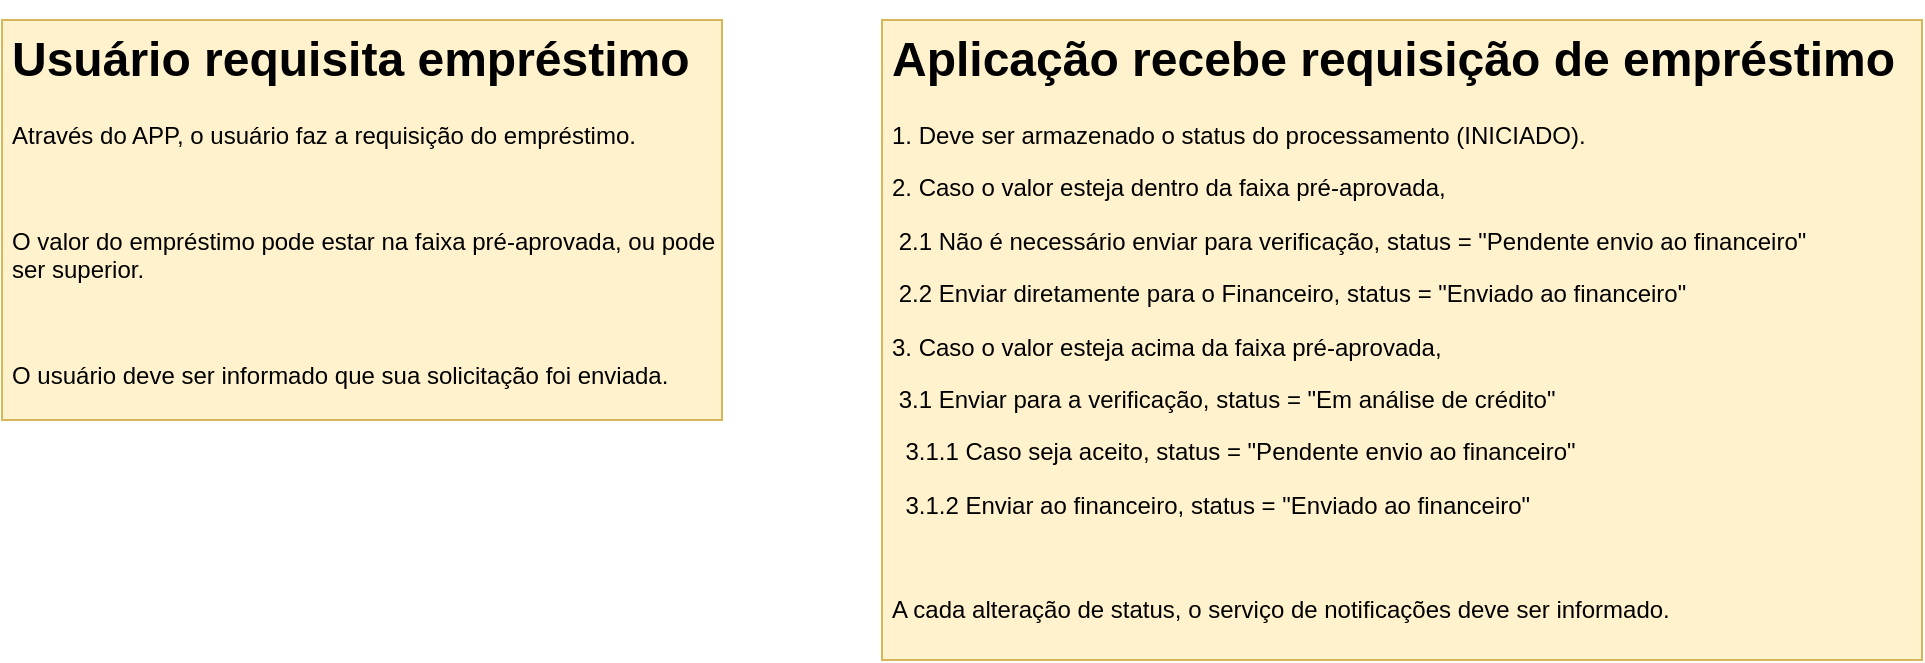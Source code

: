 <mxfile version="20.5.1" type="github">
  <diagram id="H0ON2f_15NVZSamJTb4W" name="Página-1">
    <mxGraphModel dx="1422" dy="800" grid="1" gridSize="10" guides="1" tooltips="1" connect="1" arrows="1" fold="1" page="1" pageScale="1" pageWidth="1169" pageHeight="827" math="0" shadow="0">
      <root>
        <mxCell id="0" />
        <mxCell id="1" parent="0" />
        <mxCell id="N7_YvTh9Ru7VLPoMYilD-1" value="&lt;h1&gt;Usuário requisita empréstimo&lt;/h1&gt;&lt;p&gt;Através do APP, o usuário faz a requisição do empréstimo.&lt;/p&gt;&lt;p&gt;&lt;br&gt;&lt;/p&gt;&lt;p&gt;O valor do empréstimo pode estar na faixa pré-aprovada, ou pode ser superior.&lt;/p&gt;&lt;p&gt;&lt;br&gt;&lt;/p&gt;&lt;p&gt;O usuário deve ser informado que sua solicitação foi enviada.&lt;/p&gt;" style="text;html=1;strokeColor=#d6b656;fillColor=#fff2cc;spacing=5;spacingTop=-20;whiteSpace=wrap;overflow=hidden;rounded=0;" vertex="1" parent="1">
          <mxGeometry x="80" y="80" width="360" height="200" as="geometry" />
        </mxCell>
        <mxCell id="N7_YvTh9Ru7VLPoMYilD-2" value="&lt;h1&gt;Aplicação recebe requisição de empréstimo&lt;/h1&gt;&lt;p&gt;1. Deve ser armazenado o status do processamento (INICIADO).&lt;/p&gt;&lt;p&gt;&lt;span style=&quot;background-color: initial;&quot;&gt;2. Caso o valor esteja dentro da faixa pré-aprovada,&lt;/span&gt;&lt;/p&gt;&lt;p&gt;&lt;span style=&quot;background-color: initial;&quot;&gt;&lt;span style=&quot;&quot;&gt;	&lt;/span&gt;&lt;span style=&quot;white-space: pre;&quot;&gt;	&lt;/span&gt;2.1 Não é necessário enviar para verificação, status = &quot;Pendente envio ao financeiro&quot;&lt;/span&gt;&lt;/p&gt;&lt;p&gt;&lt;span style=&quot;background-color: initial;&quot;&gt;&lt;span style=&quot;white-space: pre;&quot;&gt;	&lt;/span&gt;2.2 Enviar diretamente para o Financeiro, status = &quot;Enviado ao financeiro&quot;&lt;/span&gt;&lt;/p&gt;&lt;p&gt;&lt;span style=&quot;background-color: initial;&quot;&gt;3. Caso o valor esteja acima da faixa pré-aprovada,&lt;/span&gt;&lt;/p&gt;&lt;p&gt;&lt;span style=&quot;background-color: initial;&quot;&gt;&lt;span style=&quot;white-space: pre;&quot;&gt;	&lt;/span&gt;3.1 Enviar para a verificação, status = &quot;Em análise de crédito&quot;&lt;/span&gt;&lt;/p&gt;&lt;p&gt;&lt;span style=&quot;background-color: initial;&quot;&gt;&lt;span style=&quot;&quot;&gt;	&lt;span style=&quot;&quot;&gt;	&lt;/span&gt;&lt;span style=&quot;white-space: pre;&quot;&gt;	&lt;/span&gt;&lt;span style=&quot;white-space: pre;&quot;&gt;	&lt;/span&gt;3&lt;/span&gt;.1.1 Caso seja aceito, status = &quot;Pendente envio ao financeiro&quot;&lt;/span&gt;&lt;/p&gt;&lt;p&gt;&lt;span style=&quot;background-color: initial;&quot;&gt;&lt;span style=&quot;white-space: pre;&quot;&gt;	&lt;/span&gt;&lt;span style=&quot;white-space: pre;&quot;&gt;	&lt;/span&gt;3.1.2 Enviar ao financeiro, status = &quot;Enviado ao financeiro&quot;&lt;/span&gt;&lt;/p&gt;&lt;p&gt;&lt;span style=&quot;background-color: initial;&quot;&gt;&lt;br&gt;&lt;/span&gt;&lt;/p&gt;&lt;p&gt;A cada alteração de status, o serviço de notificações deve ser informado.&lt;/p&gt;" style="text;html=1;strokeColor=#d6b656;fillColor=#fff2cc;spacing=5;spacingTop=-20;whiteSpace=wrap;overflow=hidden;rounded=0;" vertex="1" parent="1">
          <mxGeometry x="520" y="80" width="520" height="320" as="geometry" />
        </mxCell>
      </root>
    </mxGraphModel>
  </diagram>
</mxfile>
